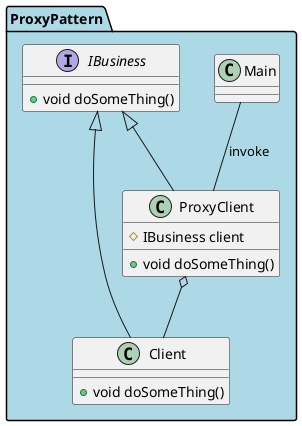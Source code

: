 @startuml

namespace ProxyPattern #lightblue{

class Main

interface IBusiness{
    + void doSomeThing()
}

class Client{
    + void doSomeThing()
}

class ProxyClient{
    # IBusiness client
    + void doSomeThing()
}
IBusiness <|-- Client
IBusiness <|-- ProxyClient
ProxyClient o-- Client
Main -- ProxyClient : invoke
}
@enduml